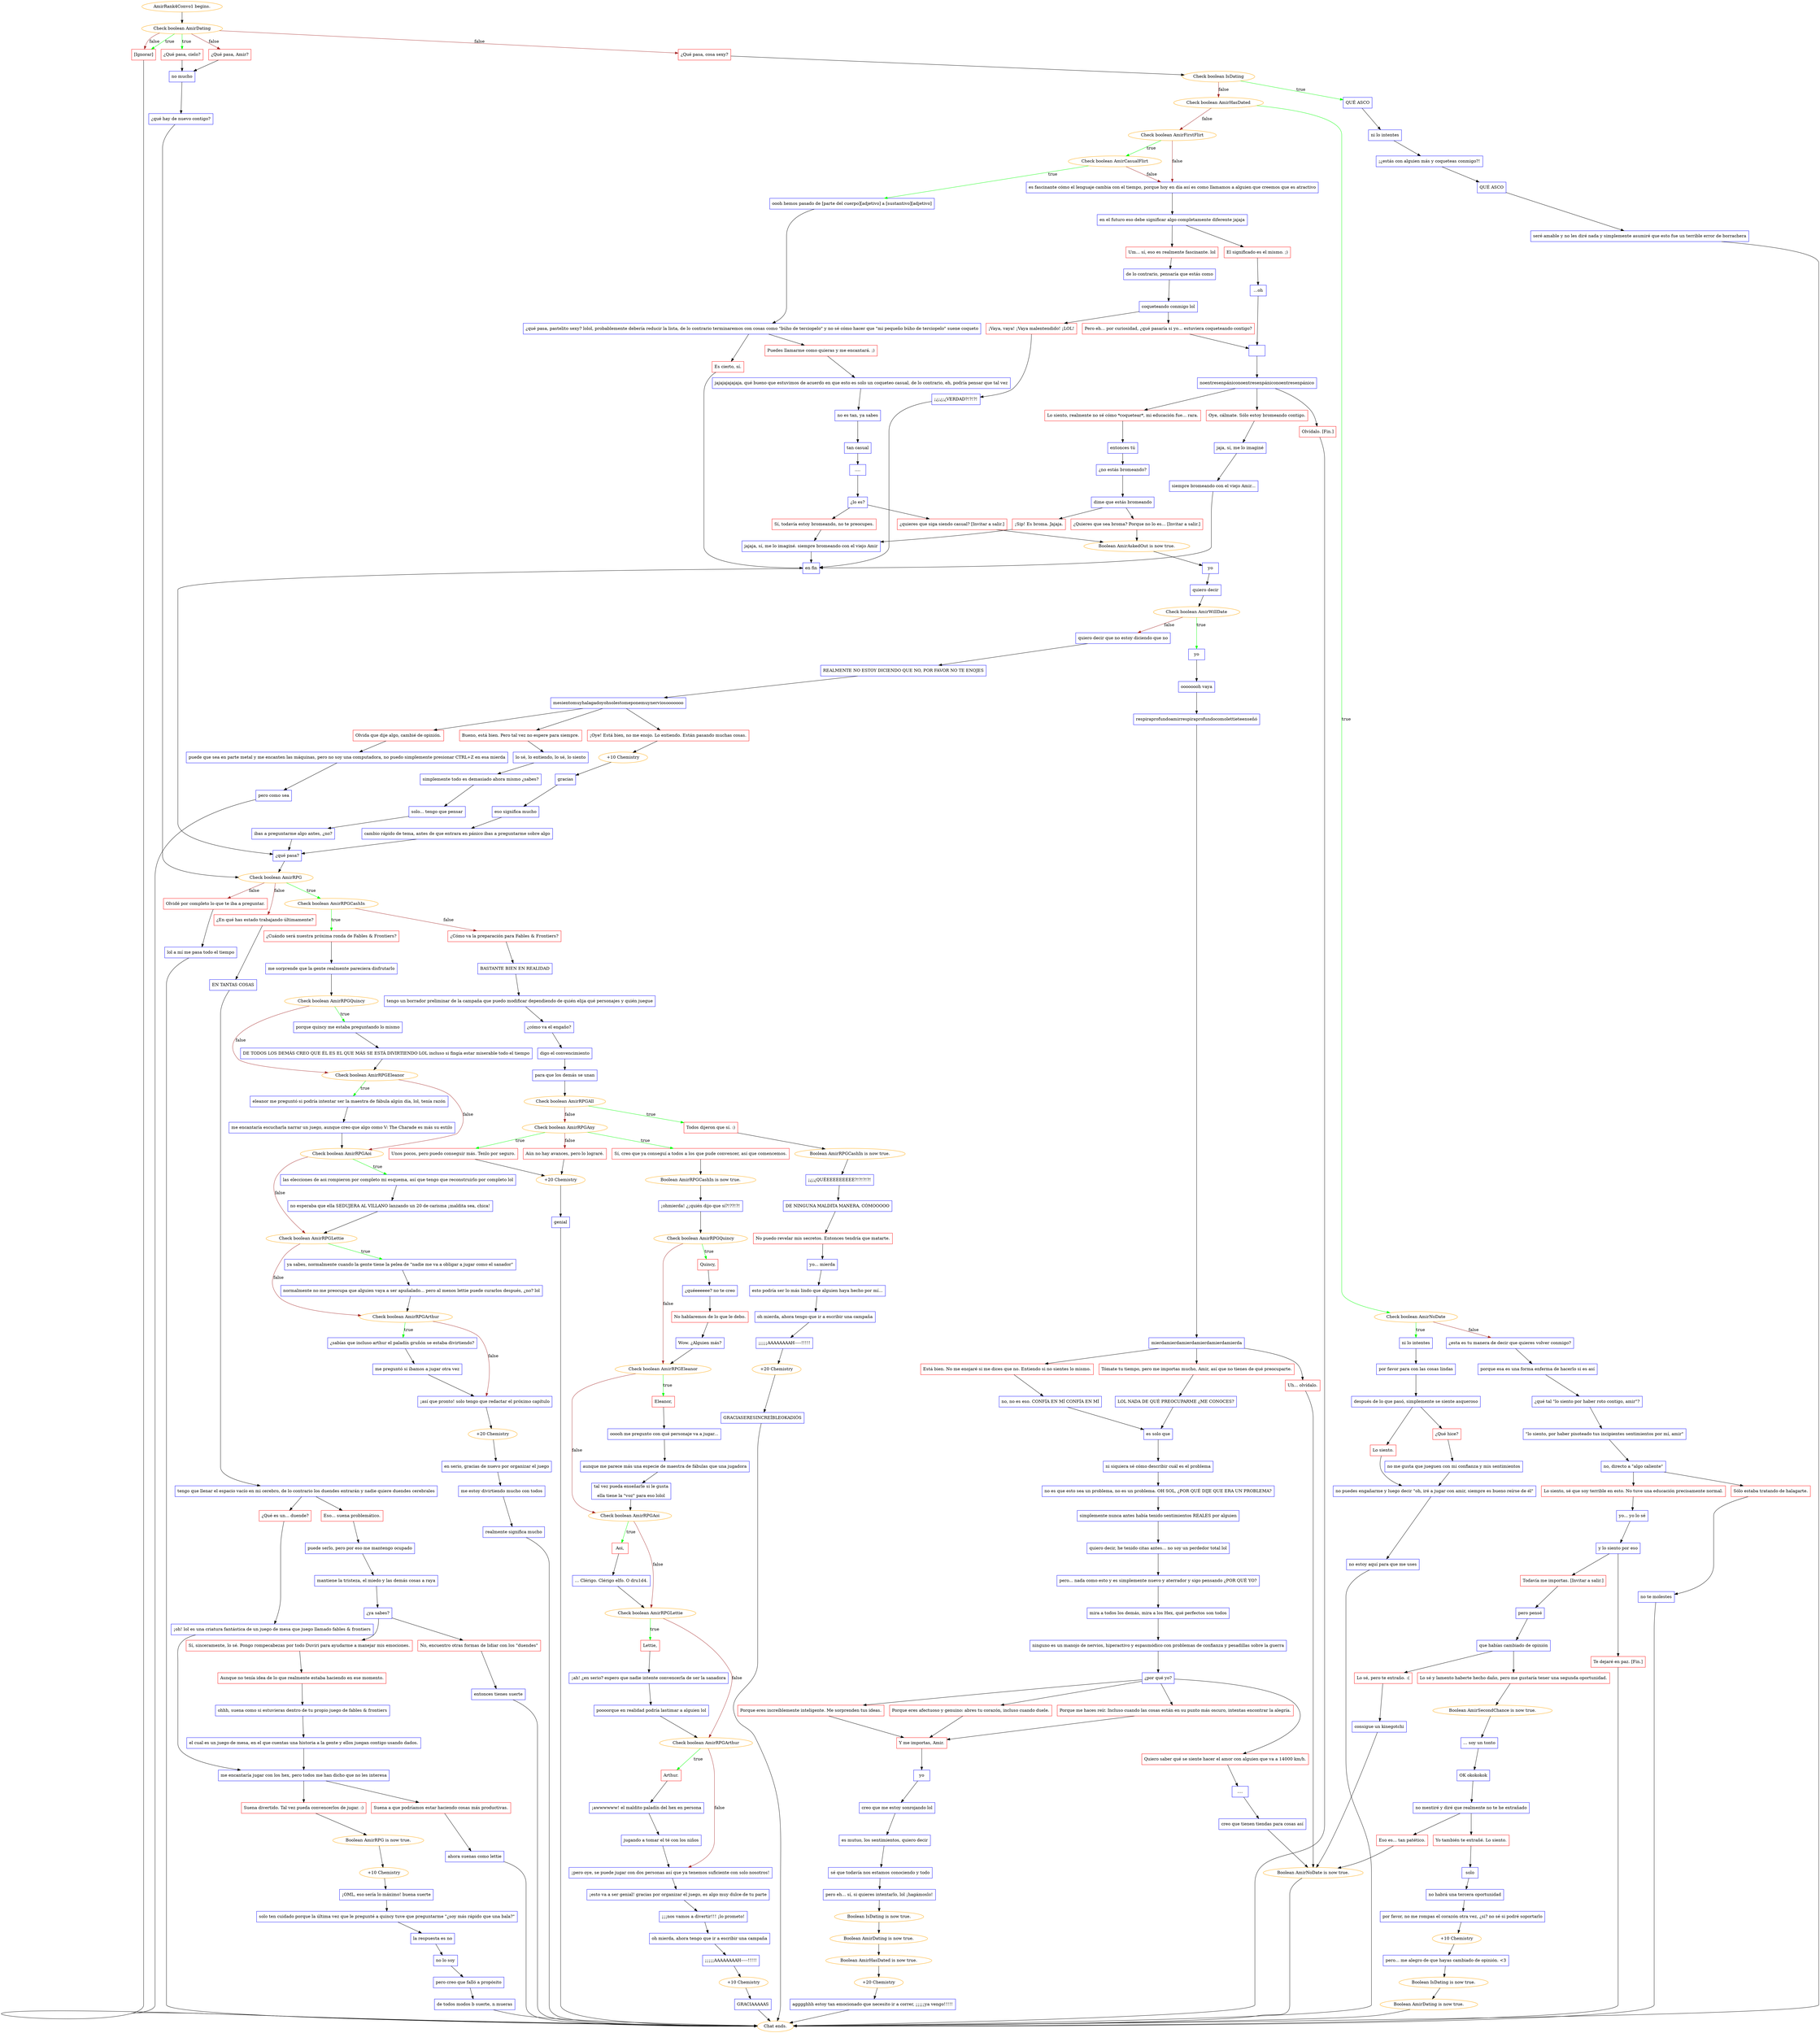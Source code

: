 digraph {
	"AmirRank4Convo1 begins." [color=orange];
		"AmirRank4Convo1 begins." -> j1546680134;
	j1546680134 [label="Check boolean AmirDating",color=orange];
		j1546680134 -> j2553609755 [label=true,color=green];
		j1546680134 -> j1678137900 [label=true,color=green];
		j1546680134 -> j2644492451 [label=false,color=brown];
		j1546680134 -> j833461555 [label=false,color=brown];
		j1546680134 -> j1678137900 [label=false,color=brown];
	j2553609755 [label="¿Qué pasa, cielo?",shape=box,color=red];
		j2553609755 -> j1663455105;
	j1678137900 [label="[Ignorar]",shape=box,color=red];
		j1678137900 -> "Chat ends.";
	j2644492451 [label="¿Qué pasa, Amir?",shape=box,color=red];
		j2644492451 -> j1663455105;
	j833461555 [label="¿Qué pasa, cosa sexy?",shape=box,color=red];
		j833461555 -> j2868275779;
	j1663455105 [label="no mucho",shape=box,color=blue];
		j1663455105 -> j3761663586;
	"Chat ends." [color=orange];
	j2868275779 [label="Check boolean IsDating",color=orange];
		j2868275779 -> j1073385172 [label=true,color=green];
		j2868275779 -> j3137870552 [label=false,color=brown];
	j3761663586 [label="¿qué hay de nuevo contigo?",shape=box,color=blue];
		j3761663586 -> j951173510;
	j1073385172 [label="QUÉ ASCO",shape=box,color=blue];
		j1073385172 -> j238984991;
	j3137870552 [label="Check boolean AmirHasDated",color=orange];
		j3137870552 -> j1373206343 [label=true,color=green];
		j3137870552 -> j149341729 [label=false,color=brown];
	j951173510 [label="Check boolean AmirRPG",color=orange];
		j951173510 -> j2276043232 [label=true,color=green];
		j951173510 -> j2076132036 [label=false,color=brown];
		j951173510 -> j3018880852 [label=false,color=brown];
	j238984991 [label="ni lo intentes",shape=box,color=blue];
		j238984991 -> j2448981991;
	j1373206343 [label="Check boolean AmirNoDate",color=orange];
		j1373206343 -> j2722653202 [label=true,color=green];
		j1373206343 -> j2733417066 [label=false,color=brown];
	j149341729 [label="Check boolean AmirFirstFlirt",color=orange];
		j149341729 -> j3288259453 [label=true,color=green];
		j149341729 -> j3297284740 [label=false,color=brown];
	j2276043232 [label="Check boolean AmirRPGCashIn",color=orange];
		j2276043232 -> j3618487858 [label=true,color=green];
		j2276043232 -> j2068920852 [label=false,color=brown];
	j2076132036 [label="¿En qué has estado trabajando últimamente?",shape=box,color=red];
		j2076132036 -> j2151630871;
	j3018880852 [label="Olvidé por completo lo que te iba a preguntar.",shape=box,color=red];
		j3018880852 -> j3733737515;
	j2448981991 [label="¡¿estás con alguien más y coqueteas conmigo?!",shape=box,color=blue];
		j2448981991 -> j696947813;
	j2722653202 [label="ni lo intentes",shape=box,color=blue];
		j2722653202 -> j2973456766;
	j2733417066 [label="¿esta es tu manera de decir que quieres volver conmigo?",shape=box,color=blue];
		j2733417066 -> j2585657289;
	j3288259453 [label="Check boolean AmirCasualFlirt",color=orange];
		j3288259453 -> j1976275429 [label=true,color=green];
		j3288259453 -> j3297284740 [label=false,color=brown];
	j3297284740 [label="es fascinante cómo el lenguaje cambia con el tiempo, porque hoy en día así es como llamamos a alguien que creemos que es atractivo",shape=box,color=blue];
		j3297284740 -> j3343641362;
	j3618487858 [label="¿Cuándo será nuestra próxima ronda de Fables & Frontiers?",shape=box,color=red];
		j3618487858 -> j2438586820;
	j2068920852 [label="¿Cómo va la preparación para Fables & Frontiers?",shape=box,color=red];
		j2068920852 -> j2373644256;
	j2151630871 [label="EN TANTAS COSAS",shape=box,color=blue];
		j2151630871 -> j1724190342;
	j3733737515 [label="lol a mí me pasa todo el tiempo",shape=box,color=blue];
		j3733737515 -> "Chat ends.";
	j696947813 [label="QUÉ ASCO",shape=box,color=blue];
		j696947813 -> j3202360479;
	j2973456766 [label="por favor para con las cosas lindas",shape=box,color=blue];
		j2973456766 -> j871277770;
	j2585657289 [label="porque esa es una forma enferma de hacerlo si es así",shape=box,color=blue];
		j2585657289 -> j841495145;
	j1976275429 [label="oooh hemos pasado de [parte del cuerpo][adjetivo] a [sustantivo][adjetivo]",shape=box,color=blue];
		j1976275429 -> j3531982516;
	j3343641362 [label="en el futuro eso debe significar algo completamente diferente jajaja",shape=box,color=blue];
		j3343641362 -> j3953957668;
		j3343641362 -> j2018337791;
	j2438586820 [label="me sorprende que la gente realmente pareciera disfrutarlo",shape=box,color=blue];
		j2438586820 -> j1055062996;
	j2373644256 [label="BASTANTE BIEN EN REALIDAD",shape=box,color=blue];
		j2373644256 -> j601097036;
	j1724190342 [label="tengo que llenar el espacio vacío en mi cerebro, de lo contrario los duendes entrarán y nadie quiere duendes cerebrales",shape=box,color=blue];
		j1724190342 -> j2054807872;
		j1724190342 -> j3432300723;
	j3202360479 [label="seré amable y no les diré nada y simplemente asumiré que esto fue un terrible error de borrachera",shape=box,color=blue];
		j3202360479 -> "Chat ends.";
	j871277770 [label="después de lo que pasó, simplemente se siente asqueroso",shape=box,color=blue];
		j871277770 -> j4089342355;
		j871277770 -> j1648815761;
	j841495145 [label="¿qué tal \"lo siento por haber roto contigo, amir\"?",shape=box,color=blue];
		j841495145 -> j2266171269;
	j3531982516 [label="¿qué pasa, pastelito sexy? lolol, probablemente debería reducir la lista, de lo contrario terminaremos con cosas como \"búho de terciopelo\" y no sé cómo hacer que \"mi pequeño búho de terciopelo\" suene coqueto",shape=box,color=blue];
		j3531982516 -> j3765034360;
		j3531982516 -> j2226061738;
	j3953957668 [label="Um... sí, eso es realmente fascinante. lol",shape=box,color=red];
		j3953957668 -> j3719609127;
	j2018337791 [label="El significado es el mismo. ;)",shape=box,color=red];
		j2018337791 -> j995825131;
	j1055062996 [label="Check boolean AmirRPGQuincy",color=orange];
		j1055062996 -> j3756665252 [label=true,color=green];
		j1055062996 -> j3649186233 [label=false,color=brown];
	j601097036 [label="tengo un borrador preliminar de la campaña que puedo modificar dependiendo de quién elija qué personajes y quién juegue",shape=box,color=blue];
		j601097036 -> j2252722161;
	j2054807872 [label="Eso... suena problemático.",shape=box,color=red];
		j2054807872 -> j2883675922;
	j3432300723 [label="¿Qué es un... duende?",shape=box,color=red];
		j3432300723 -> j3298437135;
	j4089342355 [label="Lo siento.",shape=box,color=red];
		j4089342355 -> j3910052997;
	j1648815761 [label="¿Qué hice?",shape=box,color=red];
		j1648815761 -> j1283660693;
	j2266171269 [label="\"lo siento, por haber pisoteado tus incipientes sentimientos por mí, amir\"",shape=box,color=blue];
		j2266171269 -> j1596917840;
	j3765034360 [label="Puedes llamarme como quieras y me encantará. ;)",shape=box,color=red];
		j3765034360 -> j1517622612;
	j2226061738 [label="Es cierto, sí.",shape=box,color=red];
		j2226061738 -> j4002184758;
	j3719609127 [label="de lo contrario, pensaría que estás como",shape=box,color=blue];
		j3719609127 -> j2606761588;
	j995825131 [label="...oh",shape=box,color=blue];
		j995825131 -> j3017965530;
	j3756665252 [label="porque quincy me estaba preguntando lo mismo",shape=box,color=blue];
		j3756665252 -> j3625171046;
	j3649186233 [label="Check boolean AmirRPGEleanor",color=orange];
		j3649186233 -> j996497110 [label=true,color=green];
		j3649186233 -> j1319037662 [label=false,color=brown];
	j2252722161 [label="¿cómo va el engaño?",shape=box,color=blue];
		j2252722161 -> j1039495606;
	j2883675922 [label="puede serlo, pero por eso me mantengo ocupado",shape=box,color=blue];
		j2883675922 -> j416885896;
	j3298437135 [label="¡oh! lol es una criatura fantástica de un juego de mesa que juego llamado fables & frontiers",shape=box,color=blue];
		j3298437135 -> j719318573;
	j3910052997 [label="no puedes engañarme y luego decir \"oh, iré a jugar con amir, siempre es bueno reírse de él\"",shape=box,color=blue];
		j3910052997 -> j929624591;
	j1283660693 [label="no me gusta que jueguen con mi confianza y mis sentimientos",shape=box,color=blue];
		j1283660693 -> j3910052997;
	j1596917840 [label="no, directo a \"algo caliente\"",shape=box,color=blue];
		j1596917840 -> j3730927660;
		j1596917840 -> j1985242560;
	j1517622612 [label="jajajajajajaja, qué bueno que estuvimos de acuerdo en que esto es solo un coqueteo casual, de lo contrario, eh, podría pensar que tal vez",shape=box,color=blue];
		j1517622612 -> j1400440139;
	j4002184758 [label="en fin",shape=box,color=blue];
		j4002184758 -> j2452198685;
	j2606761588 [label="coqueteando conmigo lol",shape=box,color=blue];
		j2606761588 -> j516085426;
		j2606761588 -> j2844294534;
	j3017965530 [label=" ",shape=box,color=blue];
		j3017965530 -> j1264812616;
	j3625171046 [label="DE TODOS LOS DEMÁS CREO QUE ÉL ES EL QUE MÁS SE ESTÁ DIVIRTIENDO LOL incluso si fingía estar miserable todo el tiempo",shape=box,color=blue];
		j3625171046 -> j3649186233;
	j996497110 [label="eleanor me preguntó si podría intentar ser la maestra de fábula algún día, lol, tenía razón",shape=box,color=blue];
		j996497110 -> j4181389562;
	j1319037662 [label="Check boolean AmirRPGAoi",color=orange];
		j1319037662 -> j2579449696 [label=true,color=green];
		j1319037662 -> j815849730 [label=false,color=brown];
	j1039495606 [label="digo el convencimiento",shape=box,color=blue];
		j1039495606 -> j1515384936;
	j416885896 [label="mantiene la tristeza, el miedo y las demás cosas a raya",shape=box,color=blue];
		j416885896 -> j1940777245;
	j719318573 [label="me encantaría jugar con los hex, pero todos me han dicho que no les interesa",shape=box,color=blue];
		j719318573 -> j2638809561;
		j719318573 -> j1615362877;
	j929624591 [label="no estoy aquí para que me uses",shape=box,color=blue];
		j929624591 -> "Chat ends.";
	j3730927660 [label="Lo siento, sé que soy terrible en esto. No tuve una educación precisamente normal.",shape=box,color=red];
		j3730927660 -> j3540281783;
	j1985242560 [label="Sólo estaba tratando de halagarte.",shape=box,color=red];
		j1985242560 -> j2360317936;
	j1400440139 [label="no es tan, ya sabes",shape=box,color=blue];
		j1400440139 -> j3815105316;
	j2452198685 [label="¿qué pasa?",shape=box,color=blue];
		j2452198685 -> j951173510;
	j516085426 [label="¡Vaya, vaya! ¡Vaya malentendido! ¡LOL!",shape=box,color=red];
		j516085426 -> j3951243081;
	j2844294534 [label="Pero eh... por curiosidad, ¿qué pasaría si yo... estuviera coqueteando contigo?",shape=box,color=red];
		j2844294534 -> j3017965530;
	j1264812616 [label="noentresenpániconoentresenpániconoentresenpánico",shape=box,color=blue];
		j1264812616 -> j4102690132;
		j1264812616 -> j139102738;
		j1264812616 -> j2285761486;
	j4181389562 [label="me encantaría escucharla narrar un juego, aunque creo que algo como V: The Charade es más su estilo",shape=box,color=blue];
		j4181389562 -> j1319037662;
	j2579449696 [label="las elecciones de aoi rompieron por completo mi esquema, así que tengo que reconstruirlo por completo lol",shape=box,color=blue];
		j2579449696 -> j3797879154;
	j815849730 [label="Check boolean AmirRPGLettie",color=orange];
		j815849730 -> j2722703946 [label=true,color=green];
		j815849730 -> j2768534854 [label=false,color=brown];
	j1515384936 [label="para que los demás se unan",shape=box,color=blue];
		j1515384936 -> j2900695109;
	j1940777245 [label="¿ya sabes?",shape=box,color=blue];
		j1940777245 -> j630904895;
		j1940777245 -> j2227392108;
	j2638809561 [label="Suena divertido. Tal vez pueda convencerlos de jugar. :)",shape=box,color=red];
		j2638809561 -> j965548187;
	j1615362877 [label="Suena a que podríamos estar haciendo cosas más productivas.",shape=box,color=red];
		j1615362877 -> j1968782872;
	j3540281783 [label="yo... yo lo sé",shape=box,color=blue];
		j3540281783 -> j1659430050;
	j2360317936 [label="no te molestes",shape=box,color=blue];
		j2360317936 -> "Chat ends.";
	j3815105316 [label="tan casual",shape=box,color=blue];
		j3815105316 -> j1898418063;
	j3951243081 [label="¡¿¡¿¡¿VERDAD?!?!?!",shape=box,color=blue];
		j3951243081 -> j4002184758;
	j4102690132 [label="Oye, cálmate. Sólo estoy bromeando contigo.",shape=box,color=red];
		j4102690132 -> j1355643709;
	j139102738 [label="Lo siento, realmente no sé cómo *coquetear*, mi educación fue... rara.",shape=box,color=red];
		j139102738 -> j2114565030;
	j2285761486 [label="Olvídalo. [Fin.]",shape=box,color=red];
		j2285761486 -> "Chat ends.";
	j3797879154 [label="no esperaba que ella SEDUJERA AL VILLANO lanzando un 20 de carisma ¡maldita sea, chica!",shape=box,color=blue];
		j3797879154 -> j815849730;
	j2722703946 [label="ya sabes, normalmente cuando la gente tiene la pelea de \"nadie me va a obligar a jugar como el sanador\"",shape=box,color=blue];
		j2722703946 -> j2673120869;
	j2768534854 [label="Check boolean AmirRPGArthur",color=orange];
		j2768534854 -> j848624092 [label=true,color=green];
		j2768534854 -> j3074590836 [label=false,color=brown];
	j2900695109 [label="Check boolean AmirRPGAll",color=orange];
		j2900695109 -> j2115205217 [label=true,color=green];
		j2900695109 -> j3439868174 [label=false,color=brown];
	j630904895 [label="Sí, sinceramente, lo sé. Pongo rompecabezas por todo Duviri para ayudarme a manejar mis emociones.",shape=box,color=red];
		j630904895 -> j485690151;
	j2227392108 [label="No, encuentro otras formas de lidiar con los \"duendes\"",shape=box,color=red];
		j2227392108 -> j4016796078;
	j965548187 [label="Boolean AmirRPG is now true.",color=orange];
		j965548187 -> j429496687;
	j1968782872 [label="ahora suenas como lettie",shape=box,color=blue];
		j1968782872 -> "Chat ends.";
	j1659430050 [label="y lo siento por eso",shape=box,color=blue];
		j1659430050 -> j4250172767;
		j1659430050 -> j987183070;
	j1898418063 [label="....",shape=box,color=blue];
		j1898418063 -> j549639677;
	j1355643709 [label="jaja, sí, me lo imaginé",shape=box,color=blue];
		j1355643709 -> j3459715556;
	j2114565030 [label="entonces tú",shape=box,color=blue];
		j2114565030 -> j2787185003;
	j2673120869 [label="normalmente no me preocupa que alguien vaya a ser apuñalado... pero al menos lettie puede curarlos después, ¿no? lol",shape=box,color=blue];
		j2673120869 -> j2768534854;
	j848624092 [label="¿sabías que incluso arthur el paladín gruñón se estaba divirtiendo?",shape=box,color=blue];
		j848624092 -> j563883100;
	j3074590836 [label="¡así que pronto! solo tengo que redactar el próximo capítulo",shape=box,color=blue];
		j3074590836 -> j1008720793;
	j2115205217 [label="Todos dijeron que sí. :)",shape=box,color=red];
		j2115205217 -> j1645376018;
	j3439868174 [label="Check boolean AmirRPGAny",color=orange];
		j3439868174 -> j4103219870 [label=true,color=green];
		j3439868174 -> j2883475009 [label=true,color=green];
		j3439868174 -> j331308687 [label=false,color=brown];
	j485690151 [label="Aunque no tenía idea de lo que realmente estaba haciendo en ese momento.",shape=box,color=red];
		j485690151 -> j2500736651;
	j4016796078 [label="entonces tienes suerte",shape=box,color=blue];
		j4016796078 -> "Chat ends.";
	j429496687 [label="+10 Chemistry",color=orange];
		j429496687 -> j3865782262;
	j4250172767 [label="Todavía me importas. [Invitar a salir.]",shape=box,color=red];
		j4250172767 -> j2550876101;
	j987183070 [label="Te dejaré en paz. [Fin.]",shape=box,color=red];
		j987183070 -> "Chat ends.";
	j549639677 [label="¿lo es?",shape=box,color=blue];
		j549639677 -> j757606736;
		j549639677 -> j2626475772;
	j3459715556 [label="siempre bromeando con el viejo Amir...",shape=box,color=blue];
		j3459715556 -> j4002184758;
	j2787185003 [label="¿no estás bromeando?",shape=box,color=blue];
		j2787185003 -> j2688379483;
	j563883100 [label="me preguntó si íbamos a jugar otra vez",shape=box,color=blue];
		j563883100 -> j3074590836;
	j1008720793 [label="+20 Chemistry",color=orange];
		j1008720793 -> j2287169621;
	j1645376018 [label="Boolean AmirRPGCashIn is now true.",color=orange];
		j1645376018 -> j1296776506;
	j4103219870 [label="Sí, creo que ya conseguí a todos a los que pude convencer, así que comencemos.",shape=box,color=red];
		j4103219870 -> j1958032379;
	j2883475009 [label="Unos pocos, pero puedo conseguir más. Tenlo por seguro.",shape=box,color=red];
		j2883475009 -> j2659798001;
	j331308687 [label="Aún no hay avances, pero lo lograré.",shape=box,color=red];
		j331308687 -> j2659798001;
	j2500736651 [label="ohhh, suena como si estuvieras dentro de tu propio juego de fables & frontiers",shape=box,color=blue];
		j2500736651 -> j1774954678;
	j3865782262 [label="¡OML, eso sería lo máximo! buena suerte",shape=box,color=blue];
		j3865782262 -> j1213730074;
	j2550876101 [label="pero pensé",shape=box,color=blue];
		j2550876101 -> j909558759;
	j757606736 [label="¿quieres que siga siendo casual? [Invitar a salir.]",shape=box,color=red];
		j757606736 -> j3615113018;
	j2626475772 [label="Sí, todavía estoy bromeando, no te preocupes.",shape=box,color=red];
		j2626475772 -> j1234573096;
	j2688379483 [label="dime que estás bromeando",shape=box,color=blue];
		j2688379483 -> j3499951262;
		j2688379483 -> j2613360602;
	j2287169621 [label="en serio, gracias de nuevo por organizar el juego",shape=box,color=blue];
		j2287169621 -> j1532516189;
	j1296776506 [label="¡¿¡¿QUÉEEEEEEEEE?!?!?!?!",shape=box,color=blue];
		j1296776506 -> j2670288516;
	j1958032379 [label="Boolean AmirRPGCashIn is now true.",color=orange];
		j1958032379 -> j3834766150;
	j2659798001 [label="+20 Chemistry",color=orange];
		j2659798001 -> j2627177605;
	j1774954678 [label="el cual es un juego de mesa, en el que cuentas una historia a la gente y ellos juegan contigo usando dados.",shape=box,color=blue];
		j1774954678 -> j719318573;
	j1213730074 [label="solo ten cuidado porque la última vez que le pregunté a quincy tuve que preguntarme \"¿soy más rápido que una bala?\"",shape=box,color=blue];
		j1213730074 -> j3476443391;
	j909558759 [label="que habías cambiado de opinión",shape=box,color=blue];
		j909558759 -> j1424392160;
		j909558759 -> j1984307721;
	j3615113018 [label="Boolean AmirAskedOut is now true.",color=orange];
		j3615113018 -> j1374034950;
	j1234573096 [label="jajaja, sí, me lo imaginé. siempre bromeando con el viejo Amir",shape=box,color=blue];
		j1234573096 -> j4002184758;
	j3499951262 [label="¿Quieres que sea broma? Porque no lo es... [Invitar a salir.]",shape=box,color=red];
		j3499951262 -> j3615113018;
	j2613360602 [label="¡Sip! Es broma. Jajaja.",shape=box,color=red];
		j2613360602 -> j1234573096;
	j1532516189 [label="me estoy divirtiendo mucho con todos",shape=box,color=blue];
		j1532516189 -> j1402348568;
	j2670288516 [label="DE NINGUNA MALDITA MANERA, CÓMOOOOO",shape=box,color=blue];
		j2670288516 -> j682061833;
	j3834766150 [label="¡ohmierda! ¿¡quién dijo que sí?!??!?!",shape=box,color=blue];
		j3834766150 -> j3110991413;
	j2627177605 [label="genial",shape=box,color=blue];
		j2627177605 -> "Chat ends.";
	j3476443391 [label="la respuesta es no",shape=box,color=blue];
		j3476443391 -> j2225438680;
	j1424392160 [label="Lo sé, pero te extraño. :(",shape=box,color=red];
		j1424392160 -> j1586746295;
	j1984307721 [label="Lo sé y lamento haberte hecho daño, pero me gustaría tener una segunda oportunidad.",shape=box,color=red];
		j1984307721 -> j527577159;
	j1374034950 [label="yo",shape=box,color=blue];
		j1374034950 -> j3873116385;
	j1402348568 [label="realmente significa mucho",shape=box,color=blue];
		j1402348568 -> "Chat ends.";
	j682061833 [label="No puedo revelar mis secretos. Entonces tendría que matarte.",shape=box,color=red];
		j682061833 -> j1714115609;
	j3110991413 [label="Check boolean AmirRPGQuincy",color=orange];
		j3110991413 -> j4254827020 [label=true,color=green];
		j3110991413 -> j3861748651 [label=false,color=brown];
	j2225438680 [label="no lo soy",shape=box,color=blue];
		j2225438680 -> j36870346;
	j1586746295 [label="consigue un kinegotchi",shape=box,color=blue];
		j1586746295 -> j1438323710;
	j527577159 [label="Boolean AmirSecondChance is now true.",color=orange];
		j527577159 -> j4250610769;
	j3873116385 [label="quiero decir",shape=box,color=blue];
		j3873116385 -> j2482289751;
	j1714115609 [label="yo... mierda",shape=box,color=blue];
		j1714115609 -> j2276807186;
	j4254827020 [label="Quincy,",shape=box,color=red];
		j4254827020 -> j358968807;
	j3861748651 [label="Check boolean AmirRPGEleanor",color=orange];
		j3861748651 -> j976285146 [label=true,color=green];
		j3861748651 -> j706044045 [label=false,color=brown];
	j36870346 [label="pero creo que falló a propósito",shape=box,color=blue];
		j36870346 -> j1094630747;
	j1438323710 [label="Boolean AmirNoDate is now true.",color=orange];
		j1438323710 -> "Chat ends.";
	j4250610769 [label="... soy un tonto",shape=box,color=blue];
		j4250610769 -> j889820223;
	j2482289751 [label="Check boolean AmirWillDate",color=orange];
		j2482289751 -> j905762411 [label=true,color=green];
		j2482289751 -> j2380530319 [label=false,color=brown];
	j2276807186 [label="esto podría ser lo más lindo que alguien haya hecho por mí...",shape=box,color=blue];
		j2276807186 -> j229750778;
	j358968807 [label="¿quéeeeeee? no te creo",shape=box,color=blue];
		j358968807 -> j1520846936;
	j976285146 [label="Eleanor,",shape=box,color=red];
		j976285146 -> j1557022631;
	j706044045 [label="Check boolean AmirRPGAoi",color=orange];
		j706044045 -> j2829166642 [label=true,color=green];
		j706044045 -> j1524087374 [label=false,color=brown];
	j1094630747 [label="de todos modos b suerte, n mueras",shape=box,color=blue];
		j1094630747 -> "Chat ends.";
	j889820223 [label="OK okokokok",shape=box,color=blue];
		j889820223 -> j2245754464;
	j905762411 [label="yo",shape=box,color=blue];
		j905762411 -> j575027861;
	j2380530319 [label="quiero decir que no estoy diciendo que no",shape=box,color=blue];
		j2380530319 -> j920687241;
	j229750778 [label="oh mierda, ahora tengo que ir a escribir una campaña",shape=box,color=blue];
		j229750778 -> j1242634175;
	j1520846936 [label="No hablaremos de lo que le debo.",shape=box,color=red];
		j1520846936 -> j4224172930;
	j1557022631 [label="ooooh me pregunto con qué personaje va a jugar...",shape=box,color=blue];
		j1557022631 -> j2111518690;
	j2829166642 [label="Aoi,",shape=box,color=red];
		j2829166642 -> j1566883524;
	j1524087374 [label="Check boolean AmirRPGLettie",color=orange];
		j1524087374 -> j1970256563 [label=true,color=green];
		j1524087374 -> j2397807320 [label=false,color=brown];
	j2245754464 [label="no mentiré y diré que realmente no te he extrañado",shape=box,color=blue];
		j2245754464 -> j493481451;
		j2245754464 -> j163064912;
	j575027861 [label="oooooooh vaya",shape=box,color=blue];
		j575027861 -> j2746419463;
	j920687241 [label="REALMENTE NO ESTOY DICIENDO QUE NO, POR FAVOR NO TE ENOJES",shape=box,color=blue];
		j920687241 -> j661812494;
	j1242634175 [label="¡¡¡¡¡AAAAAAAAH-----!!!!!",shape=box,color=blue];
		j1242634175 -> j2805173008;
	j4224172930 [label="Wow. ¿Alguien más?",shape=box,color=blue];
		j4224172930 -> j3861748651;
	j2111518690 [label="aunque me parece más una especie de maestra de fábulas que una jugadora",shape=box,color=blue];
		j2111518690 -> j3621333299;
	j1566883524 [label="... Clérigo. Clérigo elfo. O dru1d4.",shape=box,color=blue];
		j1566883524 -> j1524087374;
	j1970256563 [label="Lettie,",shape=box,color=red];
		j1970256563 -> j4202866312;
	j2397807320 [label="Check boolean AmirRPGArthur",color=orange];
		j2397807320 -> j3312413971 [label=true,color=green];
		j2397807320 -> j1995192635 [label=false,color=brown];
	j493481451 [label="Yo también te extrañé. Lo siento.",shape=box,color=red];
		j493481451 -> j2885662704;
	j163064912 [label="Eso es... tan patético.",shape=box,color=red];
		j163064912 -> j1438323710;
	j2746419463 [label="respiraprofundoamirrespiraprofundocomolettieteenseñó",shape=box,color=blue];
		j2746419463 -> j3175139498;
	j661812494 [label="mesientomuyhalagadoyohsolestomeponemuynerviosooooooo",shape=box,color=blue];
		j661812494 -> j1496423327;
		j661812494 -> j2739793823;
		j661812494 -> j774859026;
	j2805173008 [label="+20 Chemistry",color=orange];
		j2805173008 -> j4256270235;
	j3621333299 [label="tal vez pueda enseñarle si le gusta
ella tiene la \"voz\" para eso lolol",shape=box,color=blue];
		j3621333299 -> j706044045;
	j4202866312 [label="¡ah! ¿en serio? espero que nadie intente convencerla de ser la sanadora",shape=box,color=blue];
		j4202866312 -> j1299187374;
	j3312413971 [label="Arthur.",shape=box,color=red];
		j3312413971 -> j149037938;
	j1995192635 [label="¡pero oye, se puede jugar con dos personas así que ya tenemos suficiente con solo nosotros!",shape=box,color=blue];
		j1995192635 -> j1431197258;
	j2885662704 [label="solo",shape=box,color=blue];
		j2885662704 -> j1544749176;
	j3175139498 [label="mierdamierdamierdamierdamierdamierda",shape=box,color=blue];
		j3175139498 -> j4260505586;
		j3175139498 -> j3908904960;
		j3175139498 -> j447254715;
	j1496423327 [label="¡Oye! Está bien, no me enojo. Lo entiendo. Están pasando muchas cosas.",shape=box,color=red];
		j1496423327 -> j486733737;
	j2739793823 [label="Bueno, está bien. Pero tal vez no espere para siempre.",shape=box,color=red];
		j2739793823 -> j1446200782;
	j774859026 [label="Olvida que dije algo, cambié de opinión.",shape=box,color=red];
		j774859026 -> j1372390514;
	j4256270235 [label="GRACIASERESINCREÍBLEOKADIÓS",shape=box,color=blue];
		j4256270235 -> "Chat ends.";
	j1299187374 [label="poooorque en realidad podría lastimar a alguien lol",shape=box,color=blue];
		j1299187374 -> j2397807320;
	j149037938 [label="¡awwwwww! el maldito paladín del hex en persona",shape=box,color=blue];
		j149037938 -> j298030912;
	j1431197258 [label="¡esto va a ser genial! gracias por organizar el juego, es algo muy dulce de tu parte",shape=box,color=blue];
		j1431197258 -> j931174480;
	j1544749176 [label="no habrá una tercera oportunidad",shape=box,color=blue];
		j1544749176 -> j4150006756;
	j4260505586 [label="Uh... olvídalo.",shape=box,color=red];
		j4260505586 -> j1438323710;
	j3908904960 [label="Tómate tu tiempo, pero me importas mucho, Amir, así que no tienes de qué preocuparte.",shape=box,color=red];
		j3908904960 -> j3479369149;
	j447254715 [label="Está bien. No me enojaré si me dices que no. Entiendo si no sientes lo mismo.",shape=box,color=red];
		j447254715 -> j2661846016;
	j486733737 [label="+10 Chemistry",color=orange];
		j486733737 -> j2100718590;
	j1446200782 [label="lo sé, lo entiendo, lo sé, lo siento",shape=box,color=blue];
		j1446200782 -> j2748463135;
	j1372390514 [label="puede que sea en parte metal y me encanten las máquinas, pero no soy una computadora, no puedo simplemente presionar CTRL+Z en esa mierda",shape=box,color=blue];
		j1372390514 -> j2027839613;
	j298030912 [label="jugando a tomar el té con los niños",shape=box,color=blue];
		j298030912 -> j1995192635;
	j931174480 [label="¡¡¡nos vamos a divertir!!! ¡lo prometo!",shape=box,color=blue];
		j931174480 -> j1501114968;
	j4150006756 [label="por favor, no me rompas el corazón otra vez, ¿si? no sé si podré soportarlo",shape=box,color=blue];
		j4150006756 -> j167707664;
	j3479369149 [label="LOL NADA DE QUÉ PREOCUPARME ¿ME CONOCES?",shape=box,color=blue];
		j3479369149 -> j545848120;
	j2661846016 [label="no, no es eso. CONFÍA EN MÍ CONFÍA EN MÍ",shape=box,color=blue];
		j2661846016 -> j545848120;
	j2100718590 [label="gracias",shape=box,color=blue];
		j2100718590 -> j3713719941;
	j2748463135 [label="simplemente todo es demasiado ahora mismo ¿sabes?",shape=box,color=blue];
		j2748463135 -> j2920564066;
	j2027839613 [label="pero como sea",shape=box,color=blue];
		j2027839613 -> "Chat ends.";
	j1501114968 [label="oh mierda, ahora tengo que ir a escribir una campaña",shape=box,color=blue];
		j1501114968 -> j2970105952;
	j167707664 [label="+10 Chemistry",color=orange];
		j167707664 -> j3488922823;
	j545848120 [label="es solo que",shape=box,color=blue];
		j545848120 -> j3941212497;
	j3713719941 [label="eso significa mucho",shape=box,color=blue];
		j3713719941 -> j3056339593;
	j2920564066 [label="solo... tengo que pensar",shape=box,color=blue];
		j2920564066 -> j1621347040;
	j2970105952 [label="¡¡¡¡¡AAAAAAAAH-----!!!!!",shape=box,color=blue];
		j2970105952 -> j3792411859;
	j3488922823 [label="pero... me alegro de que hayas cambiado de opinión. <3",shape=box,color=blue];
		j3488922823 -> j1300687325;
	j3941212497 [label="ni siquiera sé cómo describir cuál es el problema",shape=box,color=blue];
		j3941212497 -> j1336567620;
	j3056339593 [label="cambio rápido de tema, antes de que entrara en pánico ibas a preguntarme sobre algo",shape=box,color=blue];
		j3056339593 -> j2452198685;
	j1621347040 [label="ibas a preguntarme algo antes, ¿no?",shape=box,color=blue];
		j1621347040 -> j2452198685;
	j3792411859 [label="+10 Chemistry",color=orange];
		j3792411859 -> j2173074910;
	j1300687325 [label="Boolean IsDating is now true.",color=orange];
		j1300687325 -> j3778687735;
	j1336567620 [label="no es que esto sea un problema, no es un problema. OH SOL, ¿POR QUÉ DIJE QUE ERA UN PROBLEMA?",shape=box,color=blue];
		j1336567620 -> j3267855476;
	j2173074910 [label="GRACIAAAAAS",shape=box,color=blue];
		j2173074910 -> "Chat ends.";
	j3778687735 [label="Boolean AmirDating is now true.",color=orange];
		j3778687735 -> "Chat ends.";
	j3267855476 [label="simplemente nunca antes había tenido sentimientos REALES por alguien",shape=box,color=blue];
		j3267855476 -> j3698303377;
	j3698303377 [label="quiero decir, he tenido citas antes... no soy un perdedor total lol",shape=box,color=blue];
		j3698303377 -> j1654979828;
	j1654979828 [label="pero... nada como esto y es simplemente nuevo y aterrador y sigo pensando ¿POR QUÉ YO?",shape=box,color=blue];
		j1654979828 -> j45874708;
	j45874708 [label="mira a todos los demás, mira a los Hex, qué perfectos son todos",shape=box,color=blue];
		j45874708 -> j3762834026;
	j3762834026 [label="ninguno es un manojo de nervios, hiperactivo y espasmódico con problemas de confianza y pesadillas sobre la guerra",shape=box,color=blue];
		j3762834026 -> j3891499468;
	j3891499468 [label="¿por qué yo?",shape=box,color=blue];
		j3891499468 -> j1838632894;
		j3891499468 -> j2578709092;
		j3891499468 -> j3488907111;
		j3891499468 -> j257431800;
	j1838632894 [label="Porque eres increíblemente inteligente. Me sorprenden tus ideas.",shape=box,color=red];
		j1838632894 -> j1615261098;
	j2578709092 [label="Porque eres afectuoso y genuino: abres tu corazón, incluso cuando duele.",shape=box,color=red];
		j2578709092 -> j1615261098;
	j3488907111 [label="Porque me haces reír. Incluso cuando las cosas están en su punto más oscuro, intentas encontrar la alegría.",shape=box,color=red];
		j3488907111 -> j1615261098;
	j257431800 [label="Quiero saber qué se siente hacer el amor con alguien que va a 14000 km/h.",shape=box,color=red];
		j257431800 -> j2001381067;
	j1615261098 [label="Y me importas, Amir.",shape=box,color=red];
		j1615261098 -> j3462609133;
	j2001381067 [label="....",shape=box,color=blue];
		j2001381067 -> j2179070528;
	j3462609133 [label="yo",shape=box,color=blue];
		j3462609133 -> j1615937495;
	j2179070528 [label="creo que tienen tiendas para cosas así",shape=box,color=blue];
		j2179070528 -> j1438323710;
	j1615937495 [label="creo que me estoy sonrojando lol",shape=box,color=blue];
		j1615937495 -> j3729289414;
	j3729289414 [label="es mutuo, los sentimientos, quiero decir",shape=box,color=blue];
		j3729289414 -> j3583918675;
	j3583918675 [label="sé que todavía nos estamos conociendo y todo",shape=box,color=blue];
		j3583918675 -> j740961595;
	j740961595 [label="pero eh... sí, si quieres intentarlo, lol ¡hagámoslo!",shape=box,color=blue];
		j740961595 -> j3735515981;
	j3735515981 [label="Boolean IsDating is now true.",color=orange];
		j3735515981 -> j1290466310;
	j1290466310 [label="Boolean AmirDating is now true.",color=orange];
		j1290466310 -> j3777683059;
	j3777683059 [label="Boolean AmirHasDated is now true.",color=orange];
		j3777683059 -> j950957848;
	j950957848 [label="+20 Chemistry",color=orange];
		j950957848 -> j2654799020;
	j2654799020 [label="agggghhh estoy tan emocionado que necesito ir a correr, ¡¡¡¡¡ya vengo!!!!!",shape=box,color=blue];
		j2654799020 -> "Chat ends.";
}